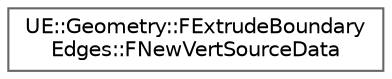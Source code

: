 digraph "Graphical Class Hierarchy"
{
 // INTERACTIVE_SVG=YES
 // LATEX_PDF_SIZE
  bgcolor="transparent";
  edge [fontname=Helvetica,fontsize=10,labelfontname=Helvetica,labelfontsize=10];
  node [fontname=Helvetica,fontsize=10,shape=box,height=0.2,width=0.4];
  rankdir="LR";
  Node0 [id="Node000000",label="UE::Geometry::FExtrudeBoundary\lEdges::FNewVertSourceData",height=0.2,width=0.4,color="grey40", fillcolor="white", style="filled",URL="$dc/d47/structUE_1_1Geometry_1_1FExtrudeBoundaryEdges_1_1FNewVertSourceData.html",tooltip=" "];
}
